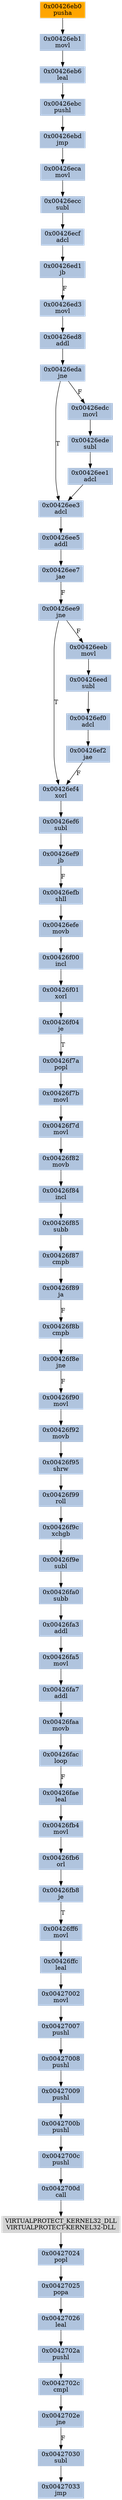 strict digraph G {
	graph [bgcolor=transparent,
		name=G
	];
	node [color=lightsteelblue,
		fillcolor=lightsteelblue,
		shape=rectangle,
		style=filled
	];
	"0x00426eed"	[label="0x00426eed
subl"];
	"0x00426ef0"	[label="0x00426ef0
adcl"];
	"0x00426eed" -> "0x00426ef0"	[color="#000000"];
	"0x00426ffc"	[label="0x00426ffc
leal"];
	"0x00427002"	[label="0x00427002
movl"];
	"0x00426ffc" -> "0x00427002"	[color="#000000"];
	"0x00426ff6"	[label="0x00426ff6
movl"];
	"0x00426ff6" -> "0x00426ffc"	[color="#000000"];
	"0x00426efb"	[label="0x00426efb
shll"];
	"0x00426efe"	[label="0x00426efe
movb"];
	"0x00426efb" -> "0x00426efe"	[color="#000000"];
	"0x00426ef4"	[label="0x00426ef4
xorl"];
	"0x00426ef6"	[label="0x00426ef6
subl"];
	"0x00426ef4" -> "0x00426ef6"	[color="#000000"];
	"0x00426ee9"	[label="0x00426ee9
jne"];
	"0x00426ee9" -> "0x00426ef4"	[color="#000000",
		label=T];
	"0x00426eeb"	[label="0x00426eeb
movl"];
	"0x00426ee9" -> "0x00426eeb"	[color="#000000",
		label=F];
	"0x00426ee5"	[label="0x00426ee5
addl"];
	"0x00426ee7"	[label="0x00426ee7
jae"];
	"0x00426ee5" -> "0x00426ee7"	[color="#000000"];
	"0x00426eb1"	[label="0x00426eb1
movl"];
	"0x00426eb6"	[label="0x00426eb6
leal"];
	"0x00426eb1" -> "0x00426eb6"	[color="#000000"];
	"0x00426f90"	[label="0x00426f90
movl"];
	"0x00426f92"	[label="0x00426f92
movb"];
	"0x00426f90" -> "0x00426f92"	[color="#000000"];
	"0x00426f95"	[label="0x00426f95
shrw"];
	"0x00426f92" -> "0x00426f95"	[color="#000000"];
	"0x00427030"	[label="0x00427030
subl"];
	"0x00427033"	[label="0x00427033
jmp"];
	"0x00427030" -> "0x00427033"	[color="#000000"];
	"0x00426ed3"	[label="0x00426ed3
movl"];
	"0x00426ed8"	[label="0x00426ed8
addl"];
	"0x00426ed3" -> "0x00426ed8"	[color="#000000"];
	"0x0042700b"	[label="0x0042700b
pushl"];
	"0x0042700c"	[label="0x0042700c
pushl"];
	"0x0042700b" -> "0x0042700c"	[color="#000000"];
	"0x00426ebc"	[label="0x00426ebc
pushl"];
	"0x00426ebd"	[label="0x00426ebd
jmp"];
	"0x00426ebc" -> "0x00426ebd"	[color="#000000"];
	"0x00426f9e"	[label="0x00426f9e
subl"];
	"0x00426fa0"	[label="0x00426fa0
subb"];
	"0x00426f9e" -> "0x00426fa0"	[color="#000000"];
	"0x0042702c"	[label="0x0042702c
cmpl"];
	"0x0042702e"	[label="0x0042702e
jne"];
	"0x0042702c" -> "0x0042702e"	[color="#000000"];
	"0x00427024"	[label="0x00427024
popl"];
	"0x00427025"	[label="0x00427025
popa"];
	"0x00427024" -> "0x00427025"	[color="#000000"];
	"0x00427007"	[label="0x00427007
pushl"];
	"0x00427002" -> "0x00427007"	[color="#000000"];
	"0x00426eb0"	[color=lightgrey,
		fillcolor=orange,
		label="0x00426eb0
pusha"];
	"0x00426eb0" -> "0x00426eb1"	[color="#000000"];
	"0x00426fae"	[label="0x00426fae
leal"];
	"0x00426fb4"	[label="0x00426fb4
movl"];
	"0x00426fae" -> "0x00426fb4"	[color="#000000"];
	"0x0042702e" -> "0x00427030"	[color="#000000",
		label=F];
	"0x00426f01"	[label="0x00426f01
xorl"];
	"0x00426f04"	[label="0x00426f04
je"];
	"0x00426f01" -> "0x00426f04"	[color="#000000"];
	"0x00426ed1"	[label="0x00426ed1
jb"];
	"0x00426ed1" -> "0x00426ed3"	[color="#000000",
		label=F];
	"0x00426eca"	[label="0x00426eca
movl"];
	"0x00426ebd" -> "0x00426eca"	[color="#000000"];
	"0x00426faa"	[label="0x00426faa
movb"];
	"0x00426fac"	[label="0x00426fac
loop"];
	"0x00426faa" -> "0x00426fac"	[color="#000000"];
	"0x00426f87"	[label="0x00426f87
cmpb"];
	"0x00426f89"	[label="0x00426f89
ja"];
	"0x00426f87" -> "0x00426f89"	[color="#000000"];
	"0x00426ecc"	[label="0x00426ecc
subl"];
	"0x00426ecf"	[label="0x00426ecf
adcl"];
	"0x00426ecc" -> "0x00426ecf"	[color="#000000"];
	"0x00427008"	[label="0x00427008
pushl"];
	"0x00427009"	[label="0x00427009
pushl"];
	"0x00427008" -> "0x00427009"	[color="#000000"];
	"0x00427026"	[label="0x00427026
leal"];
	"0x0042702a"	[label="0x0042702a
pushl"];
	"0x00427026" -> "0x0042702a"	[color="#000000"];
	VIRTUALPROTECT_KERNEL32_DLL	[color=lightgrey,
		fillcolor=lightgrey,
		label="VIRTUALPROTECT_KERNEL32_DLL
VIRTUALPROTECT-KERNEL32-DLL"];
	VIRTUALPROTECT_KERNEL32_DLL -> "0x00427024"	[color="#000000"];
	"0x00426fb6"	[label="0x00426fb6
orl"];
	"0x00426fb8"	[label="0x00426fb8
je"];
	"0x00426fb6" -> "0x00426fb8"	[color="#000000"];
	"0x00426f99"	[label="0x00426f99
roll"];
	"0x00426f9c"	[label="0x00426f9c
xchgb"];
	"0x00426f99" -> "0x00426f9c"	[color="#000000"];
	"0x00426f85"	[label="0x00426f85
subb"];
	"0x00426f85" -> "0x00426f87"	[color="#000000"];
	"0x00426fb8" -> "0x00426ff6"	[color="#000000",
		label=T];
	"0x00426f84"	[label="0x00426f84
incl"];
	"0x00426f84" -> "0x00426f85"	[color="#000000"];
	"0x00426fa3"	[label="0x00426fa3
addl"];
	"0x00426fa0" -> "0x00426fa3"	[color="#000000"];
	"0x00426f7d"	[label="0x00426f7d
movl"];
	"0x00426f82"	[label="0x00426f82
movb"];
	"0x00426f7d" -> "0x00426f82"	[color="#000000"];
	"0x00426fb4" -> "0x00426fb6"	[color="#000000"];
	"0x00426ee7" -> "0x00426ee9"	[color="#000000",
		label=F];
	"0x00426fa5"	[label="0x00426fa5
movl"];
	"0x00426fa7"	[label="0x00426fa7
addl"];
	"0x00426fa5" -> "0x00426fa7"	[color="#000000"];
	"0x00427007" -> "0x00427008"	[color="#000000"];
	"0x00426f8e"	[label="0x00426f8e
jne"];
	"0x00426f8e" -> "0x00426f90"	[color="#000000",
		label=F];
	"0x0042700d"	[label="0x0042700d
call"];
	"0x0042700c" -> "0x0042700d"	[color="#000000"];
	"0x00426f8b"	[label="0x00426f8b
cmpb"];
	"0x00426f8b" -> "0x00426f8e"	[color="#000000"];
	"0x00426f7a"	[label="0x00426f7a
popl"];
	"0x00426f04" -> "0x00426f7a"	[color="#000000",
		label=T];
	"0x00426ef9"	[label="0x00426ef9
jb"];
	"0x00426ef9" -> "0x00426efb"	[color="#000000",
		label=F];
	"0x00426ee3"	[label="0x00426ee3
adcl"];
	"0x00426ee3" -> "0x00426ee5"	[color="#000000"];
	"0x00426ef2"	[label="0x00426ef2
jae"];
	"0x00426ef2" -> "0x00426ef4"	[color="#000000",
		label=F];
	"0x00426eca" -> "0x00426ecc"	[color="#000000"];
	"0x00426eeb" -> "0x00426eed"	[color="#000000"];
	"0x00427009" -> "0x0042700b"	[color="#000000"];
	"0x00426f82" -> "0x00426f84"	[color="#000000"];
	"0x00426ef6" -> "0x00426ef9"	[color="#000000"];
	"0x00426ede"	[label="0x00426ede
subl"];
	"0x00426ee1"	[label="0x00426ee1
adcl"];
	"0x00426ede" -> "0x00426ee1"	[color="#000000"];
	"0x00426ee1" -> "0x00426ee3"	[color="#000000"];
	"0x00427025" -> "0x00427026"	[color="#000000"];
	"0x00426f9c" -> "0x00426f9e"	[color="#000000"];
	"0x00426eda"	[label="0x00426eda
jne"];
	"0x00426eda" -> "0x00426ee3"	[color="#000000",
		label=T];
	"0x00426edc"	[label="0x00426edc
movl"];
	"0x00426eda" -> "0x00426edc"	[color="#000000",
		label=F];
	"0x00426fa7" -> "0x00426faa"	[color="#000000"];
	"0x0042702a" -> "0x0042702c"	[color="#000000"];
	"0x00426f95" -> "0x00426f99"	[color="#000000"];
	"0x00426f89" -> "0x00426f8b"	[color="#000000",
		label=F];
	"0x00426f00"	[label="0x00426f00
incl"];
	"0x00426efe" -> "0x00426f00"	[color="#000000"];
	"0x00426f00" -> "0x00426f01"	[color="#000000"];
	"0x00426f7b"	[label="0x00426f7b
movl"];
	"0x00426f7b" -> "0x00426f7d"	[color="#000000"];
	"0x00426ecf" -> "0x00426ed1"	[color="#000000"];
	"0x00426edc" -> "0x00426ede"	[color="#000000"];
	"0x00426ed8" -> "0x00426eda"	[color="#000000"];
	"0x00426f7a" -> "0x00426f7b"	[color="#000000"];
	"0x00426fa3" -> "0x00426fa5"	[color="#000000"];
	"0x00426ef0" -> "0x00426ef2"	[color="#000000"];
	"0x0042700d" -> VIRTUALPROTECT_KERNEL32_DLL	[color="#000000"];
	"0x00426eb6" -> "0x00426ebc"	[color="#000000"];
	"0x00426fac" -> "0x00426fae"	[color="#000000",
		label=F];
}
